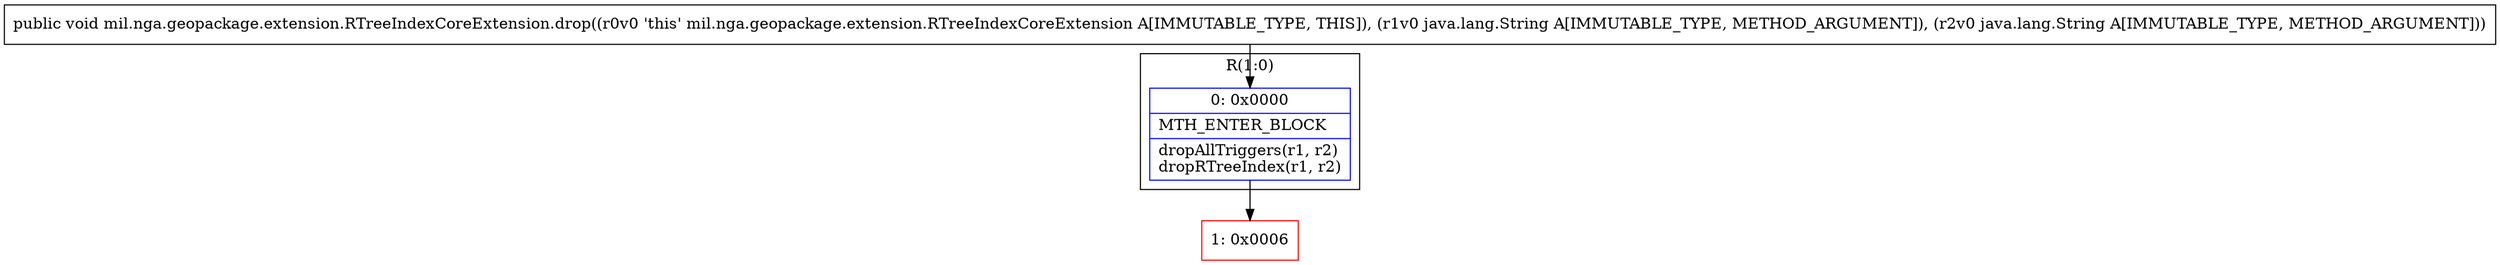 digraph "CFG formil.nga.geopackage.extension.RTreeIndexCoreExtension.drop(Ljava\/lang\/String;Ljava\/lang\/String;)V" {
subgraph cluster_Region_479182413 {
label = "R(1:0)";
node [shape=record,color=blue];
Node_0 [shape=record,label="{0\:\ 0x0000|MTH_ENTER_BLOCK\l|dropAllTriggers(r1, r2)\ldropRTreeIndex(r1, r2)\l}"];
}
Node_1 [shape=record,color=red,label="{1\:\ 0x0006}"];
MethodNode[shape=record,label="{public void mil.nga.geopackage.extension.RTreeIndexCoreExtension.drop((r0v0 'this' mil.nga.geopackage.extension.RTreeIndexCoreExtension A[IMMUTABLE_TYPE, THIS]), (r1v0 java.lang.String A[IMMUTABLE_TYPE, METHOD_ARGUMENT]), (r2v0 java.lang.String A[IMMUTABLE_TYPE, METHOD_ARGUMENT])) }"];
MethodNode -> Node_0;
Node_0 -> Node_1;
}

